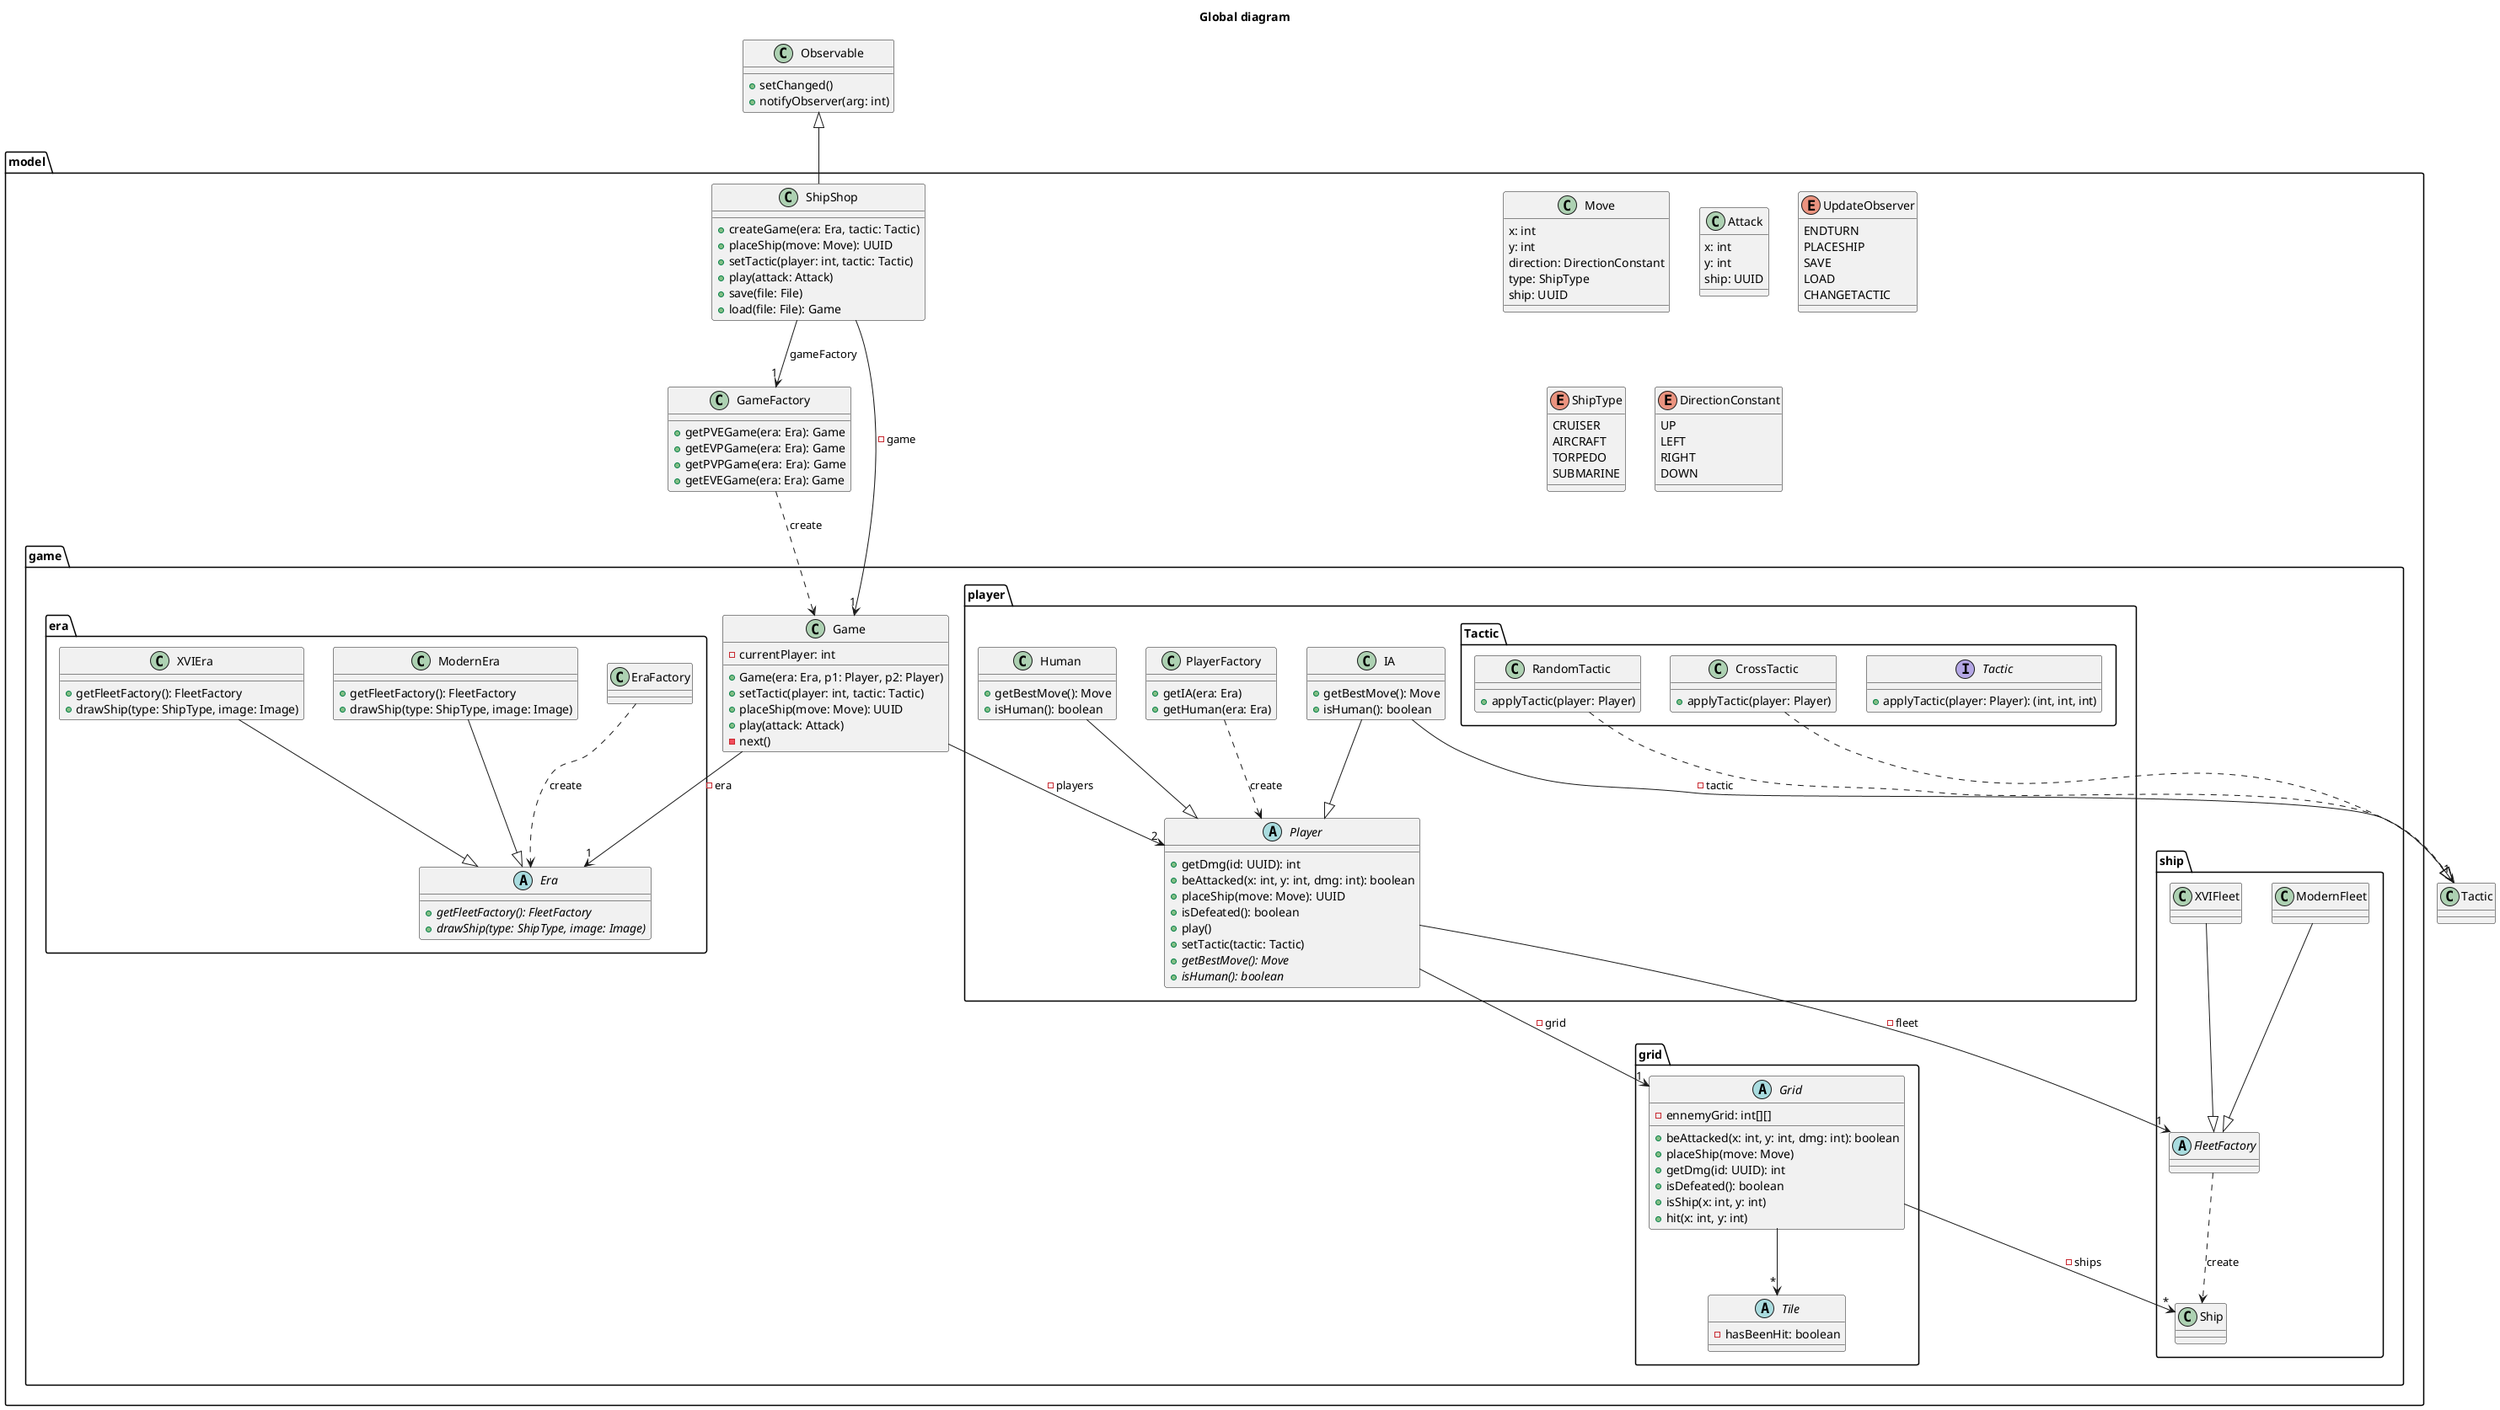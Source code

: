@startuml

title Global diagram

class Observable{
    + setChanged()
    + notifyObserver(arg: int)
}

package model{

    class Move{
        x: int
        y: int
        direction: DirectionConstant
        type: ShipType
        ship: UUID
    }

    class Attack{
        x: int
        y: int
        ship: UUID
    }

    class GameFactory{
        + getPVEGame(era: Era): Game
        + getEVPGame(era: Era): Game
        + getPVPGame(era: Era): Game
        + getEVEGame(era: Era): Game
    }

    enum UpdateObserver{
        ENDTURN
        PLACESHIP
        SAVE
        LOAD
        CHANGETACTIC
    }

    enum ShipType{
        CRUISER
        AIRCRAFT
        TORPEDO
        SUBMARINE
    }

    enum DirectionConstant{
        UP
        LEFT
        RIGHT
        DOWN
    }

    class ShipShop{
        + createGame(era: Era, tactic: Tactic)
        + placeShip(move: Move): UUID
        + setTactic(player: int, tactic: Tactic)
        + play(attack: Attack)
        + save(file: File)
        + load(file: File): Game
    }

    package game{

        package era{

            class EraFactory{

            }

            abstract Era{
                + {abstract} getFleetFactory(): FleetFactory
                + {abstract} drawShip(type: ShipType, image: Image)
            }

            class ModernEra{
                + getFleetFactory(): FleetFactory
                + drawShip(type: ShipType, image: Image)
            }

            class XVIEra{
                + getFleetFactory(): FleetFactory
                + drawShip(type: ShipType, image: Image)
            }

        }

        class Game{
            - currentPlayer: int
            + Game(era: Era, p1: Player, p2: Player)
            + setTactic(player: int, tactic: Tactic)
            + placeShip(move: Move): UUID
            + play(attack: Attack)
            - next()
        }

        package grid{

            abstract Grid{
                - ennemyGrid: int[][]
                + beAttacked(x: int, y: int, dmg: int): boolean
                + placeShip(move: Move)
                + getDmg(id: UUID): int
                + isDefeated(): boolean
                + isShip(x: int, y: int)
                + hit(x: int, y: int)
            }

            abstract Tile{
                - hasBeenHit: boolean
            }


        }

        package ship{

            class Ship{

            }

            abstract FleetFactory{

            }

            class ModernFleet{

            }

            class XVIFleet{

            }

        }




        package player{

            class PlayerFactory{
                + getIA(era: Era)
                + getHuman(era: Era)
            }

            abstract Player{
                + getDmg(id: UUID): int
                + beAttacked(x: int, y: int, dmg: int): boolean
                + placeShip(move: Move): UUID
                + isDefeated(): boolean
                + play()
                + setTactic(tactic: Tactic)
                + {abstract} getBestMove(): Move
                + {abstract} isHuman(): boolean
            }

            class Human{
                + getBestMove(): Move
                + isHuman(): boolean
            }

            class IA{
                + getBestMove(): Move
                + isHuman(): boolean
            }

            package Tactic{

                interface Tactic{
                    + applyTactic(player: Player): (int, int, int)
                }

                class RandomTactic{
                    + applyTactic(player: Player)
                }

                class CrossTactic{
                    + applyTactic(player: Player)
                }

            }

        }

    }

}


ShipShop --> "1" GameFactory: gameFactory
ShipShop --> "1" Game: - game
ShipShop -up-|> Observable

GameFactory ..> Game: create

Game --> "2" Player: - players

Grid --> "*" Ship: - ships
Grid --> "*" Tile

FleetFactory ..> Ship: "create"

PlayerFactory ..>  Player: "create"

Player --> "1" FleetFactory: - fleet
Player --> "1" Grid: - grid

ModernFleet --|> FleetFactory
XVIFleet --|> FleetFactory

Human --|> Player

IA --|> Player
IA --> "1" Tactic: - tactic

RandomTactic ..|> Tactic
CrossTactic ..|> Tactic

Game --> "1" Era: - era
EraFactory ..> Era: create

ModernEra --|> Era
XVIEra --|> Era

@enduml